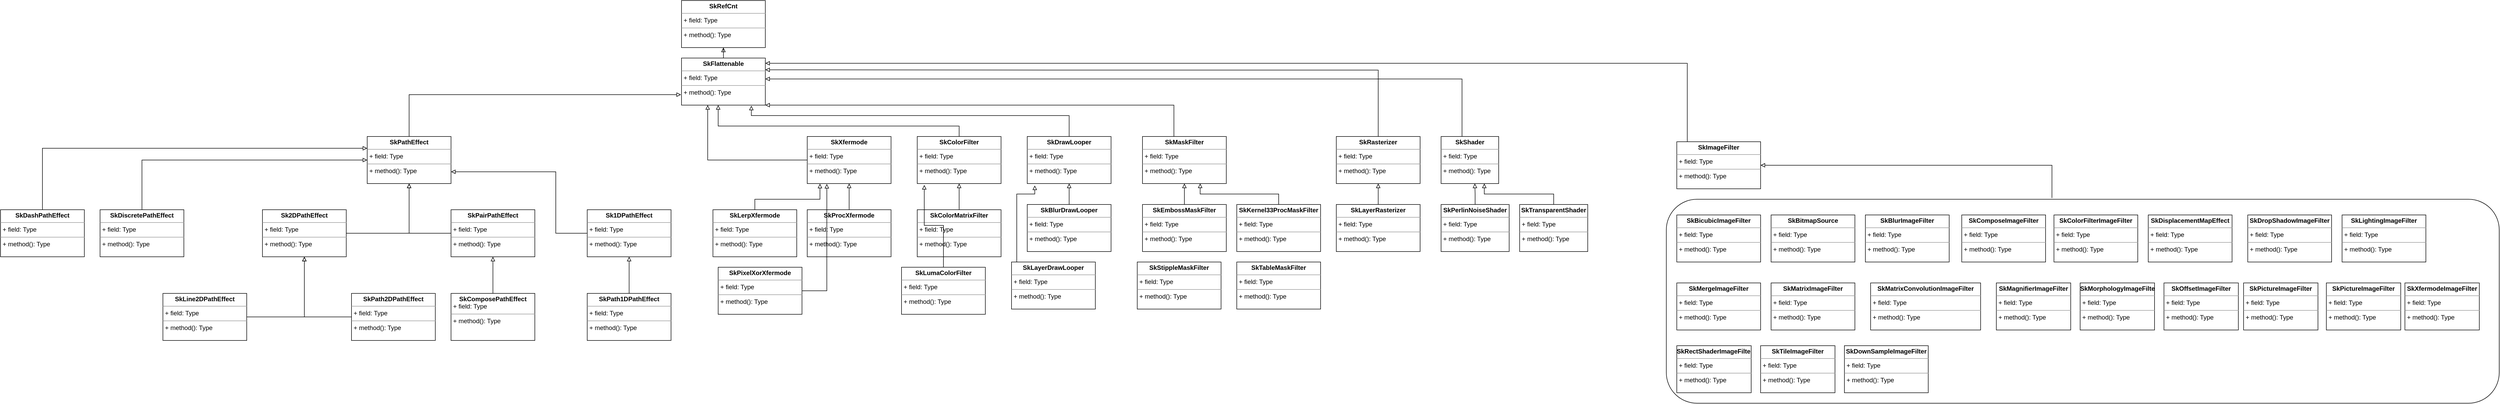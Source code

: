 <mxfile version="14.6.5" type="github"><diagram id="C5RBs43oDa-KdzZeNtuy" name="Page-1"><mxGraphModel dx="5567" dy="2353" grid="1" gridSize="10" guides="1" tooltips="1" connect="1" arrows="1" fold="1" page="1" pageScale="1" pageWidth="827" pageHeight="1169" math="0" shadow="0"><root><mxCell id="WIyWlLk6GJQsqaUBKTNV-0"/><mxCell id="WIyWlLk6GJQsqaUBKTNV-1" parent="WIyWlLk6GJQsqaUBKTNV-0"/><mxCell id="UFJPI3JjMj3jdo9XAu1r-103" value="" style="rounded=1;whiteSpace=wrap;html=1;" vertex="1" parent="WIyWlLk6GJQsqaUBKTNV-1"><mxGeometry x="2400" y="510" width="1590" height="390" as="geometry"/></mxCell><mxCell id="UFJPI3JjMj3jdo9XAu1r-17" style="edgeStyle=orthogonalEdgeStyle;rounded=0;orthogonalLoop=1;jettySize=auto;html=1;entryX=0.5;entryY=1;entryDx=0;entryDy=0;endArrow=block;endFill=0;" edge="1" parent="WIyWlLk6GJQsqaUBKTNV-1" source="UFJPI3JjMj3jdo9XAu1r-3" target="UFJPI3JjMj3jdo9XAu1r-6"><mxGeometry relative="1" as="geometry"/></mxCell><mxCell id="UFJPI3JjMj3jdo9XAu1r-3" value="&lt;p style=&quot;margin: 0px ; margin-top: 4px ; text-align: center&quot;&gt;&lt;b&gt;Sk2DPathEffect&lt;/b&gt;&lt;br&gt;&lt;/p&gt;&lt;hr size=&quot;1&quot;&gt;&lt;p style=&quot;margin: 0px ; margin-left: 4px&quot;&gt;+ field: Type&lt;/p&gt;&lt;hr size=&quot;1&quot;&gt;&lt;p style=&quot;margin: 0px ; margin-left: 4px&quot;&gt;+ method(): Type&lt;/p&gt;" style="verticalAlign=top;align=left;overflow=fill;fontSize=12;fontFamily=Helvetica;html=1;" vertex="1" parent="WIyWlLk6GJQsqaUBKTNV-1"><mxGeometry x="-280" y="530" width="160" height="90" as="geometry"/></mxCell><mxCell id="UFJPI3JjMj3jdo9XAu1r-21" style="edgeStyle=orthogonalEdgeStyle;rounded=0;orthogonalLoop=1;jettySize=auto;html=1;endArrow=block;endFill=0;" edge="1" parent="WIyWlLk6GJQsqaUBKTNV-1" source="UFJPI3JjMj3jdo9XAu1r-6"><mxGeometry relative="1" as="geometry"><mxPoint x="519" y="310" as="targetPoint"/><Array as="points"><mxPoint y="310"/><mxPoint x="519" y="310"/></Array></mxGeometry></mxCell><mxCell id="UFJPI3JjMj3jdo9XAu1r-6" value="&lt;p style=&quot;margin: 0px ; margin-top: 4px ; text-align: center&quot;&gt;&lt;b&gt;SkPathEffect&lt;/b&gt;&lt;br&gt;&lt;/p&gt;&lt;hr size=&quot;1&quot;&gt;&lt;p style=&quot;margin: 0px ; margin-left: 4px&quot;&gt;+ field: Type&lt;/p&gt;&lt;hr size=&quot;1&quot;&gt;&lt;p style=&quot;margin: 0px ; margin-left: 4px&quot;&gt;+ method(): Type&lt;/p&gt;" style="verticalAlign=top;align=left;overflow=fill;fontSize=12;fontFamily=Helvetica;html=1;" vertex="1" parent="WIyWlLk6GJQsqaUBKTNV-1"><mxGeometry x="-80" y="390" width="160" height="90" as="geometry"/></mxCell><mxCell id="UFJPI3JjMj3jdo9XAu1r-9" style="edgeStyle=orthogonalEdgeStyle;rounded=0;orthogonalLoop=1;jettySize=auto;html=1;entryX=0.5;entryY=1;entryDx=0;entryDy=0;endArrow=block;endFill=0;" edge="1" parent="WIyWlLk6GJQsqaUBKTNV-1" source="UFJPI3JjMj3jdo9XAu1r-7" target="UFJPI3JjMj3jdo9XAu1r-3"><mxGeometry relative="1" as="geometry"/></mxCell><mxCell id="UFJPI3JjMj3jdo9XAu1r-7" value="&lt;p style=&quot;margin: 0px ; margin-top: 4px ; text-align: center&quot;&gt;&lt;b&gt;SkLine2DPathEffect&lt;/b&gt;&lt;br&gt;&lt;/p&gt;&lt;hr size=&quot;1&quot;&gt;&lt;p style=&quot;margin: 0px ; margin-left: 4px&quot;&gt;+ field: Type&lt;/p&gt;&lt;hr size=&quot;1&quot;&gt;&lt;p style=&quot;margin: 0px ; margin-left: 4px&quot;&gt;+ method(): Type&lt;/p&gt;" style="verticalAlign=top;align=left;overflow=fill;fontSize=12;fontFamily=Helvetica;html=1;" vertex="1" parent="WIyWlLk6GJQsqaUBKTNV-1"><mxGeometry x="-470" y="690" width="160" height="90" as="geometry"/></mxCell><mxCell id="UFJPI3JjMj3jdo9XAu1r-11" style="edgeStyle=orthogonalEdgeStyle;rounded=0;orthogonalLoop=1;jettySize=auto;html=1;entryX=0.5;entryY=1;entryDx=0;entryDy=0;endArrow=block;endFill=0;" edge="1" parent="WIyWlLk6GJQsqaUBKTNV-1" source="UFJPI3JjMj3jdo9XAu1r-10" target="UFJPI3JjMj3jdo9XAu1r-3"><mxGeometry relative="1" as="geometry"><Array as="points"><mxPoint x="-200" y="735"/></Array></mxGeometry></mxCell><mxCell id="UFJPI3JjMj3jdo9XAu1r-10" value="&lt;p style=&quot;margin: 0px ; margin-top: 4px ; text-align: center&quot;&gt;&lt;b&gt;SkPath2DPathEffect&lt;/b&gt;&lt;br&gt;&lt;/p&gt;&lt;hr size=&quot;1&quot;&gt;&lt;p style=&quot;margin: 0px ; margin-left: 4px&quot;&gt;+ field: Type&lt;/p&gt;&lt;hr size=&quot;1&quot;&gt;&lt;p style=&quot;margin: 0px ; margin-left: 4px&quot;&gt;+ method(): Type&lt;/p&gt;" style="verticalAlign=top;align=left;overflow=fill;fontSize=12;fontFamily=Helvetica;html=1;" vertex="1" parent="WIyWlLk6GJQsqaUBKTNV-1"><mxGeometry x="-110" y="690" width="160" height="90" as="geometry"/></mxCell><mxCell id="UFJPI3JjMj3jdo9XAu1r-18" style="edgeStyle=orthogonalEdgeStyle;rounded=0;orthogonalLoop=1;jettySize=auto;html=1;entryX=0.5;entryY=1;entryDx=0;entryDy=0;endArrow=block;endFill=0;" edge="1" parent="WIyWlLk6GJQsqaUBKTNV-1" source="UFJPI3JjMj3jdo9XAu1r-12" target="UFJPI3JjMj3jdo9XAu1r-6"><mxGeometry relative="1" as="geometry"><Array as="points"><mxPoint y="575"/></Array></mxGeometry></mxCell><mxCell id="UFJPI3JjMj3jdo9XAu1r-12" value="&lt;p style=&quot;margin: 0px ; margin-top: 4px ; text-align: center&quot;&gt;&lt;b&gt;SkPairPathEffect&lt;/b&gt;&lt;br&gt;&lt;/p&gt;&lt;hr size=&quot;1&quot;&gt;&lt;p style=&quot;margin: 0px ; margin-left: 4px&quot;&gt;+ field: Type&lt;/p&gt;&lt;hr size=&quot;1&quot;&gt;&lt;p style=&quot;margin: 0px ; margin-left: 4px&quot;&gt;+ method(): Type&lt;/p&gt;" style="verticalAlign=top;align=left;overflow=fill;fontSize=12;fontFamily=Helvetica;html=1;" vertex="1" parent="WIyWlLk6GJQsqaUBKTNV-1"><mxGeometry x="80" y="530" width="160" height="90" as="geometry"/></mxCell><mxCell id="UFJPI3JjMj3jdo9XAu1r-15" style="edgeStyle=orthogonalEdgeStyle;rounded=0;orthogonalLoop=1;jettySize=auto;html=1;entryX=0.5;entryY=1;entryDx=0;entryDy=0;endArrow=block;endFill=0;" edge="1" parent="WIyWlLk6GJQsqaUBKTNV-1" source="UFJPI3JjMj3jdo9XAu1r-14" target="UFJPI3JjMj3jdo9XAu1r-12"><mxGeometry relative="1" as="geometry"><Array as="points"><mxPoint x="160" y="650"/><mxPoint x="160" y="650"/></Array></mxGeometry></mxCell><mxCell id="UFJPI3JjMj3jdo9XAu1r-14" value="&lt;p style=&quot;margin: 0px ; margin-top: 4px ; text-align: center&quot;&gt;&lt;/p&gt;&lt;div style=&quot;text-align: center&quot;&gt;&lt;span&gt;&lt;b&gt;SkComposePathEffect&lt;/b&gt;&lt;/span&gt;&lt;/div&gt;&lt;p style=&quot;margin: 0px ; margin-left: 4px&quot;&gt;+ field: Type&lt;/p&gt;&lt;hr size=&quot;1&quot;&gt;&lt;p style=&quot;margin: 0px ; margin-left: 4px&quot;&gt;+ method(): Type&lt;/p&gt;" style="verticalAlign=top;align=left;overflow=fill;fontSize=12;fontFamily=Helvetica;html=1;" vertex="1" parent="WIyWlLk6GJQsqaUBKTNV-1"><mxGeometry x="80" y="690" width="160" height="90" as="geometry"/></mxCell><mxCell id="UFJPI3JjMj3jdo9XAu1r-22" style="edgeStyle=orthogonalEdgeStyle;rounded=0;orthogonalLoop=1;jettySize=auto;html=1;entryX=0.5;entryY=1;entryDx=0;entryDy=0;endArrow=block;endFill=0;" edge="1" parent="WIyWlLk6GJQsqaUBKTNV-1" source="UFJPI3JjMj3jdo9XAu1r-19" target="UFJPI3JjMj3jdo9XAu1r-20"><mxGeometry relative="1" as="geometry"/></mxCell><mxCell id="UFJPI3JjMj3jdo9XAu1r-19" value="&lt;p style=&quot;margin: 0px ; margin-top: 4px ; text-align: center&quot;&gt;&lt;b&gt;SkFlattenable&lt;/b&gt;&lt;br&gt;&lt;/p&gt;&lt;hr size=&quot;1&quot;&gt;&lt;p style=&quot;margin: 0px ; margin-left: 4px&quot;&gt;+ field: Type&lt;/p&gt;&lt;hr size=&quot;1&quot;&gt;&lt;p style=&quot;margin: 0px ; margin-left: 4px&quot;&gt;+ method(): Type&lt;/p&gt;" style="verticalAlign=top;align=left;overflow=fill;fontSize=12;fontFamily=Helvetica;html=1;" vertex="1" parent="WIyWlLk6GJQsqaUBKTNV-1"><mxGeometry x="520" y="240" width="160" height="90" as="geometry"/></mxCell><mxCell id="UFJPI3JjMj3jdo9XAu1r-20" value="&lt;p style=&quot;margin: 0px ; margin-top: 4px ; text-align: center&quot;&gt;&lt;b&gt;SkRefCnt&lt;/b&gt;&lt;br&gt;&lt;/p&gt;&lt;hr size=&quot;1&quot;&gt;&lt;p style=&quot;margin: 0px ; margin-left: 4px&quot;&gt;+ field: Type&lt;/p&gt;&lt;hr size=&quot;1&quot;&gt;&lt;p style=&quot;margin: 0px ; margin-left: 4px&quot;&gt;+ method(): Type&lt;/p&gt;" style="verticalAlign=top;align=left;overflow=fill;fontSize=12;fontFamily=Helvetica;html=1;" vertex="1" parent="WIyWlLk6GJQsqaUBKTNV-1"><mxGeometry x="520" y="130" width="160" height="90" as="geometry"/></mxCell><mxCell id="UFJPI3JjMj3jdo9XAu1r-26" style="edgeStyle=orthogonalEdgeStyle;rounded=0;orthogonalLoop=1;jettySize=auto;html=1;entryX=1;entryY=0.75;entryDx=0;entryDy=0;endArrow=block;endFill=0;" edge="1" parent="WIyWlLk6GJQsqaUBKTNV-1" source="UFJPI3JjMj3jdo9XAu1r-23" target="UFJPI3JjMj3jdo9XAu1r-6"><mxGeometry relative="1" as="geometry"><Array as="points"><mxPoint x="280" y="575"/><mxPoint x="280" y="458"/></Array></mxGeometry></mxCell><mxCell id="UFJPI3JjMj3jdo9XAu1r-23" value="&lt;p style=&quot;margin: 0px ; margin-top: 4px ; text-align: center&quot;&gt;&lt;b&gt;Sk1DPathEffect&lt;/b&gt;&lt;br&gt;&lt;/p&gt;&lt;hr size=&quot;1&quot;&gt;&lt;p style=&quot;margin: 0px ; margin-left: 4px&quot;&gt;+ field: Type&lt;/p&gt;&lt;hr size=&quot;1&quot;&gt;&lt;p style=&quot;margin: 0px ; margin-left: 4px&quot;&gt;+ method(): Type&lt;/p&gt;" style="verticalAlign=top;align=left;overflow=fill;fontSize=12;fontFamily=Helvetica;html=1;" vertex="1" parent="WIyWlLk6GJQsqaUBKTNV-1"><mxGeometry x="340" y="530" width="160" height="90" as="geometry"/></mxCell><mxCell id="UFJPI3JjMj3jdo9XAu1r-25" style="edgeStyle=orthogonalEdgeStyle;rounded=0;orthogonalLoop=1;jettySize=auto;html=1;entryX=0.5;entryY=1;entryDx=0;entryDy=0;endArrow=block;endFill=0;" edge="1" parent="WIyWlLk6GJQsqaUBKTNV-1" source="UFJPI3JjMj3jdo9XAu1r-24" target="UFJPI3JjMj3jdo9XAu1r-23"><mxGeometry relative="1" as="geometry"/></mxCell><mxCell id="UFJPI3JjMj3jdo9XAu1r-24" value="&lt;p style=&quot;margin: 0px ; margin-top: 4px ; text-align: center&quot;&gt;&lt;b&gt;SkPath1DPathEffect&lt;/b&gt;&lt;br&gt;&lt;/p&gt;&lt;hr size=&quot;1&quot;&gt;&lt;p style=&quot;margin: 0px ; margin-left: 4px&quot;&gt;+ field: Type&lt;/p&gt;&lt;hr size=&quot;1&quot;&gt;&lt;p style=&quot;margin: 0px ; margin-left: 4px&quot;&gt;+ method(): Type&lt;/p&gt;" style="verticalAlign=top;align=left;overflow=fill;fontSize=12;fontFamily=Helvetica;html=1;" vertex="1" parent="WIyWlLk6GJQsqaUBKTNV-1"><mxGeometry x="340" y="690" width="160" height="90" as="geometry"/></mxCell><mxCell id="UFJPI3JjMj3jdo9XAu1r-29" style="edgeStyle=orthogonalEdgeStyle;rounded=0;orthogonalLoop=1;jettySize=auto;html=1;endArrow=block;endFill=0;" edge="1" parent="WIyWlLk6GJQsqaUBKTNV-1" source="UFJPI3JjMj3jdo9XAu1r-27"><mxGeometry relative="1" as="geometry"><mxPoint x="570" y="330" as="targetPoint"/><Array as="points"><mxPoint x="570" y="435"/><mxPoint x="570" y="330"/></Array></mxGeometry></mxCell><mxCell id="UFJPI3JjMj3jdo9XAu1r-27" value="&lt;p style=&quot;margin: 0px ; margin-top: 4px ; text-align: center&quot;&gt;&lt;b&gt;SkXfermode&lt;/b&gt;&lt;br&gt;&lt;/p&gt;&lt;hr size=&quot;1&quot;&gt;&lt;p style=&quot;margin: 0px ; margin-left: 4px&quot;&gt;+ field: Type&lt;/p&gt;&lt;hr size=&quot;1&quot;&gt;&lt;p style=&quot;margin: 0px ; margin-left: 4px&quot;&gt;+ method(): Type&lt;/p&gt;" style="verticalAlign=top;align=left;overflow=fill;fontSize=12;fontFamily=Helvetica;html=1;" vertex="1" parent="WIyWlLk6GJQsqaUBKTNV-1"><mxGeometry x="760" y="390" width="160" height="90" as="geometry"/></mxCell><mxCell id="UFJPI3JjMj3jdo9XAu1r-31" style="edgeStyle=orthogonalEdgeStyle;rounded=0;orthogonalLoop=1;jettySize=auto;html=1;entryX=0.5;entryY=1;entryDx=0;entryDy=0;endArrow=block;endFill=0;" edge="1" parent="WIyWlLk6GJQsqaUBKTNV-1" source="UFJPI3JjMj3jdo9XAu1r-30" target="UFJPI3JjMj3jdo9XAu1r-27"><mxGeometry relative="1" as="geometry"/></mxCell><mxCell id="UFJPI3JjMj3jdo9XAu1r-30" value="&lt;p style=&quot;margin: 0px ; margin-top: 4px ; text-align: center&quot;&gt;&lt;b&gt;SkProcXfermode&lt;/b&gt;&lt;br&gt;&lt;/p&gt;&lt;hr size=&quot;1&quot;&gt;&lt;p style=&quot;margin: 0px ; margin-left: 4px&quot;&gt;+ field: Type&lt;/p&gt;&lt;hr size=&quot;1&quot;&gt;&lt;p style=&quot;margin: 0px ; margin-left: 4px&quot;&gt;+ method(): Type&lt;/p&gt;" style="verticalAlign=top;align=left;overflow=fill;fontSize=12;fontFamily=Helvetica;html=1;" vertex="1" parent="WIyWlLk6GJQsqaUBKTNV-1"><mxGeometry x="760" y="530" width="160" height="90" as="geometry"/></mxCell><mxCell id="UFJPI3JjMj3jdo9XAu1r-33" style="edgeStyle=orthogonalEdgeStyle;rounded=0;orthogonalLoop=1;jettySize=auto;html=1;endArrow=block;endFill=0;" edge="1" parent="WIyWlLk6GJQsqaUBKTNV-1" source="UFJPI3JjMj3jdo9XAu1r-32" target="UFJPI3JjMj3jdo9XAu1r-19"><mxGeometry relative="1" as="geometry"><mxPoint x="680" y="280.0" as="targetPoint"/><Array as="points"><mxPoint x="2440" y="250"/></Array></mxGeometry></mxCell><mxCell id="UFJPI3JjMj3jdo9XAu1r-32" value="&lt;p style=&quot;margin: 0px ; margin-top: 4px ; text-align: center&quot;&gt;&lt;b&gt;SkImageFilter&lt;/b&gt;&lt;br&gt;&lt;/p&gt;&lt;hr size=&quot;1&quot;&gt;&lt;p style=&quot;margin: 0px ; margin-left: 4px&quot;&gt;+ field: Type&lt;/p&gt;&lt;hr size=&quot;1&quot;&gt;&lt;p style=&quot;margin: 0px ; margin-left: 4px&quot;&gt;+ method(): Type&lt;/p&gt;" style="verticalAlign=top;align=left;overflow=fill;fontSize=12;fontFamily=Helvetica;html=1;" vertex="1" parent="WIyWlLk6GJQsqaUBKTNV-1"><mxGeometry x="2420" y="400" width="160" height="90" as="geometry"/></mxCell><mxCell id="UFJPI3JjMj3jdo9XAu1r-34" value="&lt;p style=&quot;margin: 0px ; margin-top: 4px ; text-align: center&quot;&gt;&lt;b&gt;SkBicubicImageFilter&lt;/b&gt;&lt;br&gt;&lt;/p&gt;&lt;hr size=&quot;1&quot;&gt;&lt;p style=&quot;margin: 0px ; margin-left: 4px&quot;&gt;+ field: Type&lt;/p&gt;&lt;hr size=&quot;1&quot;&gt;&lt;p style=&quot;margin: 0px ; margin-left: 4px&quot;&gt;+ method(): Type&lt;/p&gt;" style="verticalAlign=top;align=left;overflow=fill;fontSize=12;fontFamily=Helvetica;html=1;" vertex="1" parent="WIyWlLk6GJQsqaUBKTNV-1"><mxGeometry x="2420" y="540" width="160" height="90" as="geometry"/></mxCell><mxCell id="UFJPI3JjMj3jdo9XAu1r-36" value="&lt;p style=&quot;margin: 0px ; margin-top: 4px ; text-align: center&quot;&gt;&lt;b&gt;SkBitmapSource&lt;/b&gt;&lt;br&gt;&lt;/p&gt;&lt;hr size=&quot;1&quot;&gt;&lt;p style=&quot;margin: 0px ; margin-left: 4px&quot;&gt;+ field: Type&lt;/p&gt;&lt;hr size=&quot;1&quot;&gt;&lt;p style=&quot;margin: 0px ; margin-left: 4px&quot;&gt;+ method(): Type&lt;/p&gt;" style="verticalAlign=top;align=left;overflow=fill;fontSize=12;fontFamily=Helvetica;html=1;" vertex="1" parent="WIyWlLk6GJQsqaUBKTNV-1"><mxGeometry x="2600" y="540" width="160" height="90" as="geometry"/></mxCell><mxCell id="UFJPI3JjMj3jdo9XAu1r-38" value="&lt;p style=&quot;margin: 0px ; margin-top: 4px ; text-align: center&quot;&gt;&lt;b&gt;SkBlurImageFilter&lt;/b&gt;&lt;br&gt;&lt;/p&gt;&lt;hr size=&quot;1&quot;&gt;&lt;p style=&quot;margin: 0px ; margin-left: 4px&quot;&gt;+ field: Type&lt;/p&gt;&lt;hr size=&quot;1&quot;&gt;&lt;p style=&quot;margin: 0px ; margin-left: 4px&quot;&gt;+ method(): Type&lt;/p&gt;" style="verticalAlign=top;align=left;overflow=fill;fontSize=12;fontFamily=Helvetica;html=1;" vertex="1" parent="WIyWlLk6GJQsqaUBKTNV-1"><mxGeometry x="2780" y="540" width="160" height="90" as="geometry"/></mxCell><mxCell id="UFJPI3JjMj3jdo9XAu1r-54" style="edgeStyle=orthogonalEdgeStyle;rounded=0;orthogonalLoop=1;jettySize=auto;html=1;entryX=0.833;entryY=1.013;entryDx=0;entryDy=0;endArrow=block;endFill=0;entryPerimeter=0;" edge="1" parent="WIyWlLk6GJQsqaUBKTNV-1" source="UFJPI3JjMj3jdo9XAu1r-40" target="UFJPI3JjMj3jdo9XAu1r-19"><mxGeometry relative="1" as="geometry"><Array as="points"><mxPoint x="1260" y="350"/><mxPoint x="653" y="350"/></Array></mxGeometry></mxCell><mxCell id="UFJPI3JjMj3jdo9XAu1r-40" value="&lt;p style=&quot;margin: 0px ; margin-top: 4px ; text-align: center&quot;&gt;&lt;b&gt;SkDrawLooper&lt;/b&gt;&lt;br&gt;&lt;/p&gt;&lt;hr size=&quot;1&quot;&gt;&lt;p style=&quot;margin: 0px ; margin-left: 4px&quot;&gt;+ field: Type&lt;/p&gt;&lt;hr size=&quot;1&quot;&gt;&lt;p style=&quot;margin: 0px ; margin-left: 4px&quot;&gt;+ method(): Type&lt;/p&gt;" style="verticalAlign=top;align=left;overflow=fill;fontSize=12;fontFamily=Helvetica;html=1;" vertex="1" parent="WIyWlLk6GJQsqaUBKTNV-1"><mxGeometry x="1180" y="390" width="160" height="90" as="geometry"/></mxCell><mxCell id="UFJPI3JjMj3jdo9XAu1r-43" style="edgeStyle=orthogonalEdgeStyle;rounded=0;orthogonalLoop=1;jettySize=auto;html=1;entryX=0.5;entryY=1;entryDx=0;entryDy=0;endArrow=block;endFill=0;" edge="1" parent="WIyWlLk6GJQsqaUBKTNV-1" source="UFJPI3JjMj3jdo9XAu1r-42" target="UFJPI3JjMj3jdo9XAu1r-40"><mxGeometry relative="1" as="geometry"/></mxCell><mxCell id="UFJPI3JjMj3jdo9XAu1r-42" value="&lt;p style=&quot;margin: 0px ; margin-top: 4px ; text-align: center&quot;&gt;&lt;b&gt;SkBlurDrawLooper&lt;/b&gt;&lt;br&gt;&lt;/p&gt;&lt;hr size=&quot;1&quot;&gt;&lt;p style=&quot;margin: 0px ; margin-left: 4px&quot;&gt;+ field: Type&lt;/p&gt;&lt;hr size=&quot;1&quot;&gt;&lt;p style=&quot;margin: 0px ; margin-left: 4px&quot;&gt;+ method(): Type&lt;/p&gt;" style="verticalAlign=top;align=left;overflow=fill;fontSize=12;fontFamily=Helvetica;html=1;" vertex="1" parent="WIyWlLk6GJQsqaUBKTNV-1"><mxGeometry x="1180" y="520" width="160" height="90" as="geometry"/></mxCell><mxCell id="UFJPI3JjMj3jdo9XAu1r-104" style="edgeStyle=orthogonalEdgeStyle;rounded=0;orthogonalLoop=1;jettySize=auto;html=1;entryX=1;entryY=0.5;entryDx=0;entryDy=0;endArrow=block;endFill=0;exitX=0.463;exitY=-0.006;exitDx=0;exitDy=0;exitPerimeter=0;" edge="1" parent="WIyWlLk6GJQsqaUBKTNV-1" source="UFJPI3JjMj3jdo9XAu1r-103" target="UFJPI3JjMj3jdo9XAu1r-32"><mxGeometry relative="1" as="geometry"><Array as="points"><mxPoint x="3136" y="445"/></Array></mxGeometry></mxCell><mxCell id="UFJPI3JjMj3jdo9XAu1r-44" value="&lt;p style=&quot;margin: 0px ; margin-top: 4px ; text-align: center&quot;&gt;&lt;b&gt;SkComposeImageFilter&lt;/b&gt;&lt;br&gt;&lt;/p&gt;&lt;hr size=&quot;1&quot;&gt;&lt;p style=&quot;margin: 0px ; margin-left: 4px&quot;&gt;+ field: Type&lt;/p&gt;&lt;hr size=&quot;1&quot;&gt;&lt;p style=&quot;margin: 0px ; margin-left: 4px&quot;&gt;+ method(): Type&lt;/p&gt;" style="verticalAlign=top;align=left;overflow=fill;fontSize=12;fontFamily=Helvetica;html=1;" vertex="1" parent="WIyWlLk6GJQsqaUBKTNV-1"><mxGeometry x="2964" y="540" width="160" height="90" as="geometry"/></mxCell><mxCell id="UFJPI3JjMj3jdo9XAu1r-47" style="edgeStyle=orthogonalEdgeStyle;rounded=0;orthogonalLoop=1;jettySize=auto;html=1;entryX=0;entryY=0.5;entryDx=0;entryDy=0;endArrow=block;endFill=0;exitX=0.5;exitY=0;exitDx=0;exitDy=0;" edge="1" parent="WIyWlLk6GJQsqaUBKTNV-1" source="UFJPI3JjMj3jdo9XAu1r-46" target="UFJPI3JjMj3jdo9XAu1r-6"><mxGeometry relative="1" as="geometry"><Array as="points"><mxPoint x="-510" y="435"/></Array></mxGeometry></mxCell><mxCell id="UFJPI3JjMj3jdo9XAu1r-46" value="&lt;p style=&quot;margin: 0px ; margin-top: 4px ; text-align: center&quot;&gt;&lt;b&gt;SkDiscretePathEffect&lt;/b&gt;&lt;br&gt;&lt;/p&gt;&lt;hr size=&quot;1&quot;&gt;&lt;p style=&quot;margin: 0px ; margin-left: 4px&quot;&gt;+ field: Type&lt;/p&gt;&lt;hr size=&quot;1&quot;&gt;&lt;p style=&quot;margin: 0px ; margin-left: 4px&quot;&gt;+ method(): Type&lt;/p&gt;" style="verticalAlign=top;align=left;overflow=fill;fontSize=12;fontFamily=Helvetica;html=1;" vertex="1" parent="WIyWlLk6GJQsqaUBKTNV-1"><mxGeometry x="-590" y="530" width="160" height="90" as="geometry"/></mxCell><mxCell id="UFJPI3JjMj3jdo9XAu1r-48" value="&lt;p style=&quot;margin: 0px ; margin-top: 4px ; text-align: center&quot;&gt;&lt;b&gt;SkColorFilterImageFilter&lt;/b&gt;&lt;br&gt;&lt;/p&gt;&lt;hr size=&quot;1&quot;&gt;&lt;p style=&quot;margin: 0px ; margin-left: 4px&quot;&gt;+ field: Type&lt;/p&gt;&lt;hr size=&quot;1&quot;&gt;&lt;p style=&quot;margin: 0px ; margin-left: 4px&quot;&gt;+ method(): Type&lt;/p&gt;" style="verticalAlign=top;align=left;overflow=fill;fontSize=12;fontFamily=Helvetica;html=1;" vertex="1" parent="WIyWlLk6GJQsqaUBKTNV-1"><mxGeometry x="3140" y="540" width="160" height="90" as="geometry"/></mxCell><mxCell id="UFJPI3JjMj3jdo9XAu1r-53" style="edgeStyle=orthogonalEdgeStyle;rounded=0;orthogonalLoop=1;jettySize=auto;html=1;endArrow=block;endFill=0;" edge="1" parent="WIyWlLk6GJQsqaUBKTNV-1" source="UFJPI3JjMj3jdo9XAu1r-50"><mxGeometry relative="1" as="geometry"><mxPoint x="590" y="330" as="targetPoint"/><Array as="points"><mxPoint x="1050" y="370"/><mxPoint x="590" y="370"/></Array></mxGeometry></mxCell><mxCell id="UFJPI3JjMj3jdo9XAu1r-50" value="&lt;p style=&quot;margin: 0px ; margin-top: 4px ; text-align: center&quot;&gt;&lt;b&gt;SkColorFilter&lt;/b&gt;&lt;br&gt;&lt;/p&gt;&lt;hr size=&quot;1&quot;&gt;&lt;p style=&quot;margin: 0px ; margin-left: 4px&quot;&gt;+ field: Type&lt;/p&gt;&lt;hr size=&quot;1&quot;&gt;&lt;p style=&quot;margin: 0px ; margin-left: 4px&quot;&gt;+ method(): Type&lt;/p&gt;" style="verticalAlign=top;align=left;overflow=fill;fontSize=12;fontFamily=Helvetica;html=1;" vertex="1" parent="WIyWlLk6GJQsqaUBKTNV-1"><mxGeometry x="970" y="390" width="160" height="90" as="geometry"/></mxCell><mxCell id="UFJPI3JjMj3jdo9XAu1r-52" style="edgeStyle=orthogonalEdgeStyle;rounded=0;orthogonalLoop=1;jettySize=auto;html=1;entryX=0.5;entryY=1;entryDx=0;entryDy=0;endArrow=block;endFill=0;" edge="1" parent="WIyWlLk6GJQsqaUBKTNV-1" source="UFJPI3JjMj3jdo9XAu1r-51" target="UFJPI3JjMj3jdo9XAu1r-50"><mxGeometry relative="1" as="geometry"/></mxCell><mxCell id="UFJPI3JjMj3jdo9XAu1r-51" value="&lt;p style=&quot;margin: 0px ; margin-top: 4px ; text-align: center&quot;&gt;&lt;b&gt;SkColorMatrixFilter&lt;/b&gt;&lt;br&gt;&lt;/p&gt;&lt;hr size=&quot;1&quot;&gt;&lt;p style=&quot;margin: 0px ; margin-left: 4px&quot;&gt;+ field: Type&lt;/p&gt;&lt;hr size=&quot;1&quot;&gt;&lt;p style=&quot;margin: 0px ; margin-left: 4px&quot;&gt;+ method(): Type&lt;/p&gt;" style="verticalAlign=top;align=left;overflow=fill;fontSize=12;fontFamily=Helvetica;html=1;" vertex="1" parent="WIyWlLk6GJQsqaUBKTNV-1"><mxGeometry x="970" y="530" width="160" height="90" as="geometry"/></mxCell><mxCell id="UFJPI3JjMj3jdo9XAu1r-55" value="&lt;p style=&quot;margin: 0px ; margin-top: 4px ; text-align: center&quot;&gt;&lt;b&gt;SkDisplacementMapEffect&lt;/b&gt;&lt;br&gt;&lt;/p&gt;&lt;hr size=&quot;1&quot;&gt;&lt;p style=&quot;margin: 0px ; margin-left: 4px&quot;&gt;+ field: Type&lt;/p&gt;&lt;hr size=&quot;1&quot;&gt;&lt;p style=&quot;margin: 0px ; margin-left: 4px&quot;&gt;+ method(): Type&lt;/p&gt;" style="verticalAlign=top;align=left;overflow=fill;fontSize=12;fontFamily=Helvetica;html=1;" vertex="1" parent="WIyWlLk6GJQsqaUBKTNV-1"><mxGeometry x="3320" y="540" width="160" height="90" as="geometry"/></mxCell><mxCell id="UFJPI3JjMj3jdo9XAu1r-58" style="edgeStyle=orthogonalEdgeStyle;rounded=0;orthogonalLoop=1;jettySize=auto;html=1;entryX=0;entryY=0.25;entryDx=0;entryDy=0;endArrow=block;endFill=0;" edge="1" parent="WIyWlLk6GJQsqaUBKTNV-1" source="UFJPI3JjMj3jdo9XAu1r-57" target="UFJPI3JjMj3jdo9XAu1r-6"><mxGeometry relative="1" as="geometry"><Array as="points"><mxPoint x="-700" y="413"/></Array></mxGeometry></mxCell><mxCell id="UFJPI3JjMj3jdo9XAu1r-57" value="&lt;p style=&quot;margin: 0px ; margin-top: 4px ; text-align: center&quot;&gt;&lt;b&gt;SkDashPathEffect&lt;/b&gt;&lt;br&gt;&lt;/p&gt;&lt;hr size=&quot;1&quot;&gt;&lt;p style=&quot;margin: 0px ; margin-left: 4px&quot;&gt;+ field: Type&lt;/p&gt;&lt;hr size=&quot;1&quot;&gt;&lt;p style=&quot;margin: 0px ; margin-left: 4px&quot;&gt;+ method(): Type&lt;/p&gt;" style="verticalAlign=top;align=left;overflow=fill;fontSize=12;fontFamily=Helvetica;html=1;" vertex="1" parent="WIyWlLk6GJQsqaUBKTNV-1"><mxGeometry x="-780" y="530" width="160" height="90" as="geometry"/></mxCell><mxCell id="UFJPI3JjMj3jdo9XAu1r-59" value="&lt;p style=&quot;margin: 0px ; margin-top: 4px ; text-align: center&quot;&gt;&lt;b&gt;SkDropShadowImageFilter&lt;/b&gt;&lt;br&gt;&lt;/p&gt;&lt;hr size=&quot;1&quot;&gt;&lt;p style=&quot;margin: 0px ; margin-left: 4px&quot;&gt;+ field: Type&lt;/p&gt;&lt;hr size=&quot;1&quot;&gt;&lt;p style=&quot;margin: 0px ; margin-left: 4px&quot;&gt;+ method(): Type&lt;/p&gt;" style="verticalAlign=top;align=left;overflow=fill;fontSize=12;fontFamily=Helvetica;html=1;" vertex="1" parent="WIyWlLk6GJQsqaUBKTNV-1"><mxGeometry x="3510" y="540" width="160" height="90" as="geometry"/></mxCell><mxCell id="UFJPI3JjMj3jdo9XAu1r-62" style="edgeStyle=orthogonalEdgeStyle;rounded=0;orthogonalLoop=1;jettySize=auto;html=1;entryX=1;entryY=1;entryDx=0;entryDy=0;endArrow=block;endFill=0;" edge="1" parent="WIyWlLk6GJQsqaUBKTNV-1" source="UFJPI3JjMj3jdo9XAu1r-61" target="UFJPI3JjMj3jdo9XAu1r-19"><mxGeometry relative="1" as="geometry"><Array as="points"><mxPoint x="1460" y="330"/></Array></mxGeometry></mxCell><mxCell id="UFJPI3JjMj3jdo9XAu1r-61" value="&lt;p style=&quot;margin: 0px ; margin-top: 4px ; text-align: center&quot;&gt;&lt;b&gt;SkMaskFilter&lt;/b&gt;&lt;br&gt;&lt;/p&gt;&lt;hr size=&quot;1&quot;&gt;&lt;p style=&quot;margin: 0px ; margin-left: 4px&quot;&gt;+ field: Type&lt;/p&gt;&lt;hr size=&quot;1&quot;&gt;&lt;p style=&quot;margin: 0px ; margin-left: 4px&quot;&gt;+ method(): Type&lt;/p&gt;" style="verticalAlign=top;align=left;overflow=fill;fontSize=12;fontFamily=Helvetica;html=1;" vertex="1" parent="WIyWlLk6GJQsqaUBKTNV-1"><mxGeometry x="1400" y="390" width="160" height="90" as="geometry"/></mxCell><mxCell id="UFJPI3JjMj3jdo9XAu1r-64" style="edgeStyle=orthogonalEdgeStyle;rounded=0;orthogonalLoop=1;jettySize=auto;html=1;entryX=0.5;entryY=1;entryDx=0;entryDy=0;endArrow=block;endFill=0;" edge="1" parent="WIyWlLk6GJQsqaUBKTNV-1" source="UFJPI3JjMj3jdo9XAu1r-63" target="UFJPI3JjMj3jdo9XAu1r-61"><mxGeometry relative="1" as="geometry"/></mxCell><mxCell id="UFJPI3JjMj3jdo9XAu1r-63" value="&lt;p style=&quot;margin: 0px ; margin-top: 4px ; text-align: center&quot;&gt;&lt;b&gt;SkEmbossMaskFilter&lt;/b&gt;&lt;br&gt;&lt;/p&gt;&lt;hr size=&quot;1&quot;&gt;&lt;p style=&quot;margin: 0px ; margin-left: 4px&quot;&gt;+ field: Type&lt;/p&gt;&lt;hr size=&quot;1&quot;&gt;&lt;p style=&quot;margin: 0px ; margin-left: 4px&quot;&gt;+ method(): Type&lt;/p&gt;" style="verticalAlign=top;align=left;overflow=fill;fontSize=12;fontFamily=Helvetica;html=1;" vertex="1" parent="WIyWlLk6GJQsqaUBKTNV-1"><mxGeometry x="1400" y="520" width="160" height="90" as="geometry"/></mxCell><mxCell id="UFJPI3JjMj3jdo9XAu1r-66" style="edgeStyle=orthogonalEdgeStyle;rounded=0;orthogonalLoop=1;jettySize=auto;html=1;endArrow=block;endFill=0;entryX=0.688;entryY=0.999;entryDx=0;entryDy=0;entryPerimeter=0;" edge="1" parent="WIyWlLk6GJQsqaUBKTNV-1" source="UFJPI3JjMj3jdo9XAu1r-65" target="UFJPI3JjMj3jdo9XAu1r-61"><mxGeometry relative="1" as="geometry"><mxPoint x="1510" y="482" as="targetPoint"/><Array as="points"><mxPoint x="1660" y="500"/><mxPoint x="1510" y="500"/></Array></mxGeometry></mxCell><mxCell id="UFJPI3JjMj3jdo9XAu1r-65" value="&lt;p style=&quot;margin: 0px ; margin-top: 4px ; text-align: center&quot;&gt;&lt;b&gt;SkKernel33ProcMaskFilter&lt;/b&gt;&lt;br&gt;&lt;/p&gt;&lt;hr size=&quot;1&quot;&gt;&lt;p style=&quot;margin: 0px ; margin-left: 4px&quot;&gt;+ field: Type&lt;/p&gt;&lt;hr size=&quot;1&quot;&gt;&lt;p style=&quot;margin: 0px ; margin-left: 4px&quot;&gt;+ method(): Type&lt;/p&gt;" style="verticalAlign=top;align=left;overflow=fill;fontSize=12;fontFamily=Helvetica;html=1;" vertex="1" parent="WIyWlLk6GJQsqaUBKTNV-1"><mxGeometry x="1580" y="520" width="160" height="90" as="geometry"/></mxCell><mxCell id="UFJPI3JjMj3jdo9XAu1r-67" value="&lt;p style=&quot;margin: 0px ; margin-top: 4px ; text-align: center&quot;&gt;&lt;b&gt;SkLightingImageFilter&lt;/b&gt;&lt;br&gt;&lt;/p&gt;&lt;hr size=&quot;1&quot;&gt;&lt;p style=&quot;margin: 0px ; margin-left: 4px&quot;&gt;+ field: Type&lt;/p&gt;&lt;hr size=&quot;1&quot;&gt;&lt;p style=&quot;margin: 0px ; margin-left: 4px&quot;&gt;+ method(): Type&lt;/p&gt;" style="verticalAlign=top;align=left;overflow=fill;fontSize=12;fontFamily=Helvetica;html=1;" vertex="1" parent="WIyWlLk6GJQsqaUBKTNV-1"><mxGeometry x="3690" y="540" width="160" height="90" as="geometry"/></mxCell><mxCell id="UFJPI3JjMj3jdo9XAu1r-70" style="edgeStyle=orthogonalEdgeStyle;rounded=0;orthogonalLoop=1;jettySize=auto;html=1;entryX=0.152;entryY=1.004;entryDx=0;entryDy=0;entryPerimeter=0;endArrow=block;endFill=0;" edge="1" parent="WIyWlLk6GJQsqaUBKTNV-1" source="UFJPI3JjMj3jdo9XAu1r-69" target="UFJPI3JjMj3jdo9XAu1r-27"><mxGeometry relative="1" as="geometry"><Array as="points"><mxPoint x="660" y="510"/><mxPoint x="784" y="510"/></Array></mxGeometry></mxCell><mxCell id="UFJPI3JjMj3jdo9XAu1r-69" value="&lt;p style=&quot;margin: 0px ; margin-top: 4px ; text-align: center&quot;&gt;&lt;b&gt;SkLerpXfermode&lt;/b&gt;&lt;br&gt;&lt;/p&gt;&lt;hr size=&quot;1&quot;&gt;&lt;p style=&quot;margin: 0px ; margin-left: 4px&quot;&gt;+ field: Type&lt;/p&gt;&lt;hr size=&quot;1&quot;&gt;&lt;p style=&quot;margin: 0px ; margin-left: 4px&quot;&gt;+ method(): Type&lt;/p&gt;" style="verticalAlign=top;align=left;overflow=fill;fontSize=12;fontFamily=Helvetica;html=1;" vertex="1" parent="WIyWlLk6GJQsqaUBKTNV-1"><mxGeometry x="580" y="530" width="160" height="90" as="geometry"/></mxCell><mxCell id="UFJPI3JjMj3jdo9XAu1r-76" style="edgeStyle=orthogonalEdgeStyle;rounded=0;orthogonalLoop=1;jettySize=auto;html=1;entryX=1;entryY=0.25;entryDx=0;entryDy=0;endArrow=block;endFill=0;" edge="1" parent="WIyWlLk6GJQsqaUBKTNV-1" source="UFJPI3JjMj3jdo9XAu1r-71" target="UFJPI3JjMj3jdo9XAu1r-19"><mxGeometry relative="1" as="geometry"><Array as="points"><mxPoint x="1850" y="263"/><mxPoint x="1225" y="263"/></Array></mxGeometry></mxCell><mxCell id="UFJPI3JjMj3jdo9XAu1r-71" value="&lt;p style=&quot;margin: 0px ; margin-top: 4px ; text-align: center&quot;&gt;&lt;b&gt;SkRasterizer&lt;/b&gt;&lt;br&gt;&lt;/p&gt;&lt;hr size=&quot;1&quot;&gt;&lt;p style=&quot;margin: 0px ; margin-left: 4px&quot;&gt;+ field: Type&lt;/p&gt;&lt;hr size=&quot;1&quot;&gt;&lt;p style=&quot;margin: 0px ; margin-left: 4px&quot;&gt;+ method(): Type&lt;/p&gt;" style="verticalAlign=top;align=left;overflow=fill;fontSize=12;fontFamily=Helvetica;html=1;" vertex="1" parent="WIyWlLk6GJQsqaUBKTNV-1"><mxGeometry x="1770" y="390" width="160" height="90" as="geometry"/></mxCell><mxCell id="UFJPI3JjMj3jdo9XAu1r-75" style="edgeStyle=orthogonalEdgeStyle;rounded=0;orthogonalLoop=1;jettySize=auto;html=1;entryX=0.5;entryY=1;entryDx=0;entryDy=0;endArrow=block;endFill=0;" edge="1" parent="WIyWlLk6GJQsqaUBKTNV-1" source="UFJPI3JjMj3jdo9XAu1r-72" target="UFJPI3JjMj3jdo9XAu1r-71"><mxGeometry relative="1" as="geometry"/></mxCell><mxCell id="UFJPI3JjMj3jdo9XAu1r-72" value="&lt;p style=&quot;margin: 0px ; margin-top: 4px ; text-align: center&quot;&gt;&lt;b&gt;SkLayerRasterizer&lt;/b&gt;&lt;br&gt;&lt;/p&gt;&lt;hr size=&quot;1&quot;&gt;&lt;p style=&quot;margin: 0px ; margin-left: 4px&quot;&gt;+ field: Type&lt;/p&gt;&lt;hr size=&quot;1&quot;&gt;&lt;p style=&quot;margin: 0px ; margin-left: 4px&quot;&gt;+ method(): Type&lt;/p&gt;" style="verticalAlign=top;align=left;overflow=fill;fontSize=12;fontFamily=Helvetica;html=1;" vertex="1" parent="WIyWlLk6GJQsqaUBKTNV-1"><mxGeometry x="1770" y="520" width="160" height="90" as="geometry"/></mxCell><mxCell id="UFJPI3JjMj3jdo9XAu1r-74" style="edgeStyle=orthogonalEdgeStyle;rounded=0;orthogonalLoop=1;jettySize=auto;html=1;entryX=0.09;entryY=1.041;entryDx=0;entryDy=0;entryPerimeter=0;endArrow=block;endFill=0;" edge="1" parent="WIyWlLk6GJQsqaUBKTNV-1" source="UFJPI3JjMj3jdo9XAu1r-73" target="UFJPI3JjMj3jdo9XAu1r-40"><mxGeometry relative="1" as="geometry"><Array as="points"><mxPoint x="1160" y="500"/><mxPoint x="1194" y="500"/></Array></mxGeometry></mxCell><mxCell id="UFJPI3JjMj3jdo9XAu1r-73" value="&lt;p style=&quot;margin: 0px ; margin-top: 4px ; text-align: center&quot;&gt;&lt;b&gt;SkLayerDrawLooper&lt;/b&gt;&lt;br&gt;&lt;/p&gt;&lt;hr size=&quot;1&quot;&gt;&lt;p style=&quot;margin: 0px ; margin-left: 4px&quot;&gt;+ field: Type&lt;/p&gt;&lt;hr size=&quot;1&quot;&gt;&lt;p style=&quot;margin: 0px ; margin-left: 4px&quot;&gt;+ method(): Type&lt;/p&gt;" style="verticalAlign=top;align=left;overflow=fill;fontSize=12;fontFamily=Helvetica;html=1;" vertex="1" parent="WIyWlLk6GJQsqaUBKTNV-1"><mxGeometry x="1150" y="630" width="160" height="90" as="geometry"/></mxCell><mxCell id="UFJPI3JjMj3jdo9XAu1r-78" style="edgeStyle=orthogonalEdgeStyle;rounded=0;orthogonalLoop=1;jettySize=auto;html=1;entryX=0.084;entryY=1.031;entryDx=0;entryDy=0;entryPerimeter=0;endArrow=block;endFill=0;" edge="1" parent="WIyWlLk6GJQsqaUBKTNV-1" source="UFJPI3JjMj3jdo9XAu1r-77" target="UFJPI3JjMj3jdo9XAu1r-50"><mxGeometry relative="1" as="geometry"/></mxCell><mxCell id="UFJPI3JjMj3jdo9XAu1r-77" value="&lt;p style=&quot;margin: 0px ; margin-top: 4px ; text-align: center&quot;&gt;&lt;b&gt;SkLumaColorFilter&lt;/b&gt;&lt;br&gt;&lt;/p&gt;&lt;hr size=&quot;1&quot;&gt;&lt;p style=&quot;margin: 0px ; margin-left: 4px&quot;&gt;+ field: Type&lt;/p&gt;&lt;hr size=&quot;1&quot;&gt;&lt;p style=&quot;margin: 0px ; margin-left: 4px&quot;&gt;+ method(): Type&lt;/p&gt;" style="verticalAlign=top;align=left;overflow=fill;fontSize=12;fontFamily=Helvetica;html=1;" vertex="1" parent="WIyWlLk6GJQsqaUBKTNV-1"><mxGeometry x="940" y="640" width="160" height="90" as="geometry"/></mxCell><mxCell id="UFJPI3JjMj3jdo9XAu1r-79" value="&lt;p style=&quot;margin: 0px ; margin-top: 4px ; text-align: center&quot;&gt;&lt;b&gt;SkMergeImageFilter&lt;/b&gt;&lt;br&gt;&lt;/p&gt;&lt;hr size=&quot;1&quot;&gt;&lt;p style=&quot;margin: 0px ; margin-left: 4px&quot;&gt;+ field: Type&lt;/p&gt;&lt;hr size=&quot;1&quot;&gt;&lt;p style=&quot;margin: 0px ; margin-left: 4px&quot;&gt;+ method(): Type&lt;/p&gt;" style="verticalAlign=top;align=left;overflow=fill;fontSize=12;fontFamily=Helvetica;html=1;" vertex="1" parent="WIyWlLk6GJQsqaUBKTNV-1"><mxGeometry x="2420" y="670" width="160" height="90" as="geometry"/></mxCell><mxCell id="UFJPI3JjMj3jdo9XAu1r-80" value="&lt;p style=&quot;margin: 0px ; margin-top: 4px ; text-align: center&quot;&gt;&lt;b&gt;SkMatrixImageFilter&lt;/b&gt;&lt;br&gt;&lt;/p&gt;&lt;hr size=&quot;1&quot;&gt;&lt;p style=&quot;margin: 0px ; margin-left: 4px&quot;&gt;+ field: Type&lt;/p&gt;&lt;hr size=&quot;1&quot;&gt;&lt;p style=&quot;margin: 0px ; margin-left: 4px&quot;&gt;+ method(): Type&lt;/p&gt;" style="verticalAlign=top;align=left;overflow=fill;fontSize=12;fontFamily=Helvetica;html=1;" vertex="1" parent="WIyWlLk6GJQsqaUBKTNV-1"><mxGeometry x="2600" y="670" width="160" height="90" as="geometry"/></mxCell><mxCell id="UFJPI3JjMj3jdo9XAu1r-81" value="&lt;p style=&quot;margin: 0px ; margin-top: 4px ; text-align: center&quot;&gt;&lt;b&gt;SkMatrixConvolutionImageFilter&lt;/b&gt;&lt;br&gt;&lt;/p&gt;&lt;hr size=&quot;1&quot;&gt;&lt;p style=&quot;margin: 0px ; margin-left: 4px&quot;&gt;+ field: Type&lt;/p&gt;&lt;hr size=&quot;1&quot;&gt;&lt;p style=&quot;margin: 0px ; margin-left: 4px&quot;&gt;+ method(): Type&lt;/p&gt;" style="verticalAlign=top;align=left;overflow=fill;fontSize=12;fontFamily=Helvetica;html=1;" vertex="1" parent="WIyWlLk6GJQsqaUBKTNV-1"><mxGeometry x="2790" y="670" width="210" height="90" as="geometry"/></mxCell><mxCell id="UFJPI3JjMj3jdo9XAu1r-82" value="&lt;p style=&quot;margin: 0px ; margin-top: 4px ; text-align: center&quot;&gt;&lt;b&gt;SkMagnifierImageFilter&lt;/b&gt;&lt;br&gt;&lt;/p&gt;&lt;hr size=&quot;1&quot;&gt;&lt;p style=&quot;margin: 0px ; margin-left: 4px&quot;&gt;+ field: Type&lt;/p&gt;&lt;hr size=&quot;1&quot;&gt;&lt;p style=&quot;margin: 0px ; margin-left: 4px&quot;&gt;+ method(): Type&lt;/p&gt;" style="verticalAlign=top;align=left;overflow=fill;fontSize=12;fontFamily=Helvetica;html=1;" vertex="1" parent="WIyWlLk6GJQsqaUBKTNV-1"><mxGeometry x="3030" y="670" width="142" height="90" as="geometry"/></mxCell><mxCell id="UFJPI3JjMj3jdo9XAu1r-84" value="&lt;p style=&quot;margin: 0px ; margin-top: 4px ; text-align: center&quot;&gt;&lt;b&gt;SkMorphologyImageFilter&lt;/b&gt;&lt;br&gt;&lt;/p&gt;&lt;hr size=&quot;1&quot;&gt;&lt;p style=&quot;margin: 0px ; margin-left: 4px&quot;&gt;+ field: Type&lt;/p&gt;&lt;hr size=&quot;1&quot;&gt;&lt;p style=&quot;margin: 0px ; margin-left: 4px&quot;&gt;+ method(): Type&lt;/p&gt;" style="verticalAlign=top;align=left;overflow=fill;fontSize=12;fontFamily=Helvetica;html=1;" vertex="1" parent="WIyWlLk6GJQsqaUBKTNV-1"><mxGeometry x="3190" y="670" width="142" height="90" as="geometry"/></mxCell><mxCell id="UFJPI3JjMj3jdo9XAu1r-86" value="&lt;p style=&quot;margin: 0px ; margin-top: 4px ; text-align: center&quot;&gt;&lt;b&gt;SkOffsetImageFilter&lt;/b&gt;&lt;br&gt;&lt;/p&gt;&lt;hr size=&quot;1&quot;&gt;&lt;p style=&quot;margin: 0px ; margin-left: 4px&quot;&gt;+ field: Type&lt;/p&gt;&lt;hr size=&quot;1&quot;&gt;&lt;p style=&quot;margin: 0px ; margin-left: 4px&quot;&gt;+ method(): Type&lt;/p&gt;" style="verticalAlign=top;align=left;overflow=fill;fontSize=12;fontFamily=Helvetica;html=1;" vertex="1" parent="WIyWlLk6GJQsqaUBKTNV-1"><mxGeometry x="3350" y="670" width="142" height="90" as="geometry"/></mxCell><mxCell id="UFJPI3JjMj3jdo9XAu1r-87" value="&lt;p style=&quot;margin: 0px ; margin-top: 4px ; text-align: center&quot;&gt;&lt;b&gt;SkPictureImageFilter&lt;/b&gt;&lt;br&gt;&lt;/p&gt;&lt;hr size=&quot;1&quot;&gt;&lt;p style=&quot;margin: 0px ; margin-left: 4px&quot;&gt;+ field: Type&lt;/p&gt;&lt;hr size=&quot;1&quot;&gt;&lt;p style=&quot;margin: 0px ; margin-left: 4px&quot;&gt;+ method(): Type&lt;/p&gt;" style="verticalAlign=top;align=left;overflow=fill;fontSize=12;fontFamily=Helvetica;html=1;" vertex="1" parent="WIyWlLk6GJQsqaUBKTNV-1"><mxGeometry x="3502" y="670" width="142" height="90" as="geometry"/></mxCell><mxCell id="UFJPI3JjMj3jdo9XAu1r-88" value="&lt;p style=&quot;margin: 0px ; margin-top: 4px ; text-align: center&quot;&gt;&lt;b&gt;SkPictureImageFilter&lt;/b&gt;&lt;br&gt;&lt;/p&gt;&lt;hr size=&quot;1&quot;&gt;&lt;p style=&quot;margin: 0px ; margin-left: 4px&quot;&gt;+ field: Type&lt;/p&gt;&lt;hr size=&quot;1&quot;&gt;&lt;p style=&quot;margin: 0px ; margin-left: 4px&quot;&gt;+ method(): Type&lt;/p&gt;" style="verticalAlign=top;align=left;overflow=fill;fontSize=12;fontFamily=Helvetica;html=1;" vertex="1" parent="WIyWlLk6GJQsqaUBKTNV-1"><mxGeometry x="3660" y="670" width="142" height="90" as="geometry"/></mxCell><mxCell id="UFJPI3JjMj3jdo9XAu1r-90" style="edgeStyle=orthogonalEdgeStyle;rounded=0;orthogonalLoop=1;jettySize=auto;html=1;entryX=0.234;entryY=1.009;entryDx=0;entryDy=0;entryPerimeter=0;endArrow=block;endFill=0;" edge="1" parent="WIyWlLk6GJQsqaUBKTNV-1" source="UFJPI3JjMj3jdo9XAu1r-89" target="UFJPI3JjMj3jdo9XAu1r-27"><mxGeometry relative="1" as="geometry"/></mxCell><mxCell id="UFJPI3JjMj3jdo9XAu1r-89" value="&lt;p style=&quot;margin: 0px ; margin-top: 4px ; text-align: center&quot;&gt;&lt;b&gt;SkPixelXorXfermode&lt;/b&gt;&lt;br&gt;&lt;/p&gt;&lt;hr size=&quot;1&quot;&gt;&lt;p style=&quot;margin: 0px ; margin-left: 4px&quot;&gt;+ field: Type&lt;/p&gt;&lt;hr size=&quot;1&quot;&gt;&lt;p style=&quot;margin: 0px ; margin-left: 4px&quot;&gt;+ method(): Type&lt;/p&gt;" style="verticalAlign=top;align=left;overflow=fill;fontSize=12;fontFamily=Helvetica;html=1;" vertex="1" parent="WIyWlLk6GJQsqaUBKTNV-1"><mxGeometry x="590" y="640" width="160" height="90" as="geometry"/></mxCell><mxCell id="UFJPI3JjMj3jdo9XAu1r-92" style="edgeStyle=orthogonalEdgeStyle;rounded=0;orthogonalLoop=1;jettySize=auto;html=1;entryX=1;entryY=0.444;entryDx=0;entryDy=0;entryPerimeter=0;endArrow=block;endFill=0;" edge="1" parent="WIyWlLk6GJQsqaUBKTNV-1" source="UFJPI3JjMj3jdo9XAu1r-91" target="UFJPI3JjMj3jdo9XAu1r-19"><mxGeometry relative="1" as="geometry"><Array as="points"><mxPoint x="2010" y="280"/></Array></mxGeometry></mxCell><mxCell id="UFJPI3JjMj3jdo9XAu1r-91" value="&lt;p style=&quot;margin: 0px ; margin-top: 4px ; text-align: center&quot;&gt;&lt;b&gt;SkShader&lt;/b&gt;&lt;br&gt;&lt;/p&gt;&lt;hr size=&quot;1&quot;&gt;&lt;p style=&quot;margin: 0px ; margin-left: 4px&quot;&gt;+ field: Type&lt;/p&gt;&lt;hr size=&quot;1&quot;&gt;&lt;p style=&quot;margin: 0px ; margin-left: 4px&quot;&gt;+ method(): Type&lt;/p&gt;" style="verticalAlign=top;align=left;overflow=fill;fontSize=12;fontFamily=Helvetica;html=1;" vertex="1" parent="WIyWlLk6GJQsqaUBKTNV-1"><mxGeometry x="1970" y="390" width="110" height="90" as="geometry"/></mxCell><mxCell id="UFJPI3JjMj3jdo9XAu1r-94" style="edgeStyle=orthogonalEdgeStyle;rounded=0;orthogonalLoop=1;jettySize=auto;html=1;entryX=0.586;entryY=1;entryDx=0;entryDy=0;entryPerimeter=0;endArrow=block;endFill=0;" edge="1" parent="WIyWlLk6GJQsqaUBKTNV-1" source="UFJPI3JjMj3jdo9XAu1r-93" target="UFJPI3JjMj3jdo9XAu1r-91"><mxGeometry relative="1" as="geometry"/></mxCell><mxCell id="UFJPI3JjMj3jdo9XAu1r-93" value="&lt;p style=&quot;margin: 0px ; margin-top: 4px ; text-align: center&quot;&gt;&lt;b&gt;SkPerlinNoiseShader&lt;/b&gt;&lt;br&gt;&lt;/p&gt;&lt;hr size=&quot;1&quot;&gt;&lt;p style=&quot;margin: 0px ; margin-left: 4px&quot;&gt;+ field: Type&lt;/p&gt;&lt;hr size=&quot;1&quot;&gt;&lt;p style=&quot;margin: 0px ; margin-left: 4px&quot;&gt;+ method(): Type&lt;/p&gt;" style="verticalAlign=top;align=left;overflow=fill;fontSize=12;fontFamily=Helvetica;html=1;" vertex="1" parent="WIyWlLk6GJQsqaUBKTNV-1"><mxGeometry x="1970" y="520" width="130" height="90" as="geometry"/></mxCell><mxCell id="UFJPI3JjMj3jdo9XAu1r-95" value="&lt;p style=&quot;margin: 0px ; margin-top: 4px ; text-align: center&quot;&gt;&lt;b&gt;SkXfermodeImageFilter&lt;/b&gt;&lt;br&gt;&lt;/p&gt;&lt;hr size=&quot;1&quot;&gt;&lt;p style=&quot;margin: 0px ; margin-left: 4px&quot;&gt;+ field: Type&lt;/p&gt;&lt;hr size=&quot;1&quot;&gt;&lt;p style=&quot;margin: 0px ; margin-left: 4px&quot;&gt;+ method(): Type&lt;/p&gt;" style="verticalAlign=top;align=left;overflow=fill;fontSize=12;fontFamily=Helvetica;html=1;" vertex="1" parent="WIyWlLk6GJQsqaUBKTNV-1"><mxGeometry x="3810" y="670" width="142" height="90" as="geometry"/></mxCell><mxCell id="UFJPI3JjMj3jdo9XAu1r-96" value="&lt;p style=&quot;margin: 0px ; margin-top: 4px ; text-align: center&quot;&gt;&lt;b&gt;SkRectShaderImageFilter&lt;/b&gt;&lt;br&gt;&lt;/p&gt;&lt;hr size=&quot;1&quot;&gt;&lt;p style=&quot;margin: 0px ; margin-left: 4px&quot;&gt;+ field: Type&lt;/p&gt;&lt;hr size=&quot;1&quot;&gt;&lt;p style=&quot;margin: 0px ; margin-left: 4px&quot;&gt;+ method(): Type&lt;/p&gt;" style="verticalAlign=top;align=left;overflow=fill;fontSize=12;fontFamily=Helvetica;html=1;" vertex="1" parent="WIyWlLk6GJQsqaUBKTNV-1"><mxGeometry x="2420" y="790" width="142" height="90" as="geometry"/></mxCell><mxCell id="UFJPI3JjMj3jdo9XAu1r-97" value="&lt;p style=&quot;margin: 0px ; margin-top: 4px ; text-align: center&quot;&gt;&lt;b&gt;SkStippleMaskFilter&lt;/b&gt;&lt;br&gt;&lt;/p&gt;&lt;hr size=&quot;1&quot;&gt;&lt;p style=&quot;margin: 0px ; margin-left: 4px&quot;&gt;+ field: Type&lt;/p&gt;&lt;hr size=&quot;1&quot;&gt;&lt;p style=&quot;margin: 0px ; margin-left: 4px&quot;&gt;+ method(): Type&lt;/p&gt;" style="verticalAlign=top;align=left;overflow=fill;fontSize=12;fontFamily=Helvetica;html=1;" vertex="1" parent="WIyWlLk6GJQsqaUBKTNV-1"><mxGeometry x="1390" y="630" width="160" height="90" as="geometry"/></mxCell><mxCell id="UFJPI3JjMj3jdo9XAu1r-98" value="&lt;p style=&quot;margin: 0px ; margin-top: 4px ; text-align: center&quot;&gt;&lt;b&gt;SkTileImageFilter&lt;/b&gt;&lt;br&gt;&lt;/p&gt;&lt;hr size=&quot;1&quot;&gt;&lt;p style=&quot;margin: 0px ; margin-left: 4px&quot;&gt;+ field: Type&lt;/p&gt;&lt;hr size=&quot;1&quot;&gt;&lt;p style=&quot;margin: 0px ; margin-left: 4px&quot;&gt;+ method(): Type&lt;/p&gt;" style="verticalAlign=top;align=left;overflow=fill;fontSize=12;fontFamily=Helvetica;html=1;" vertex="1" parent="WIyWlLk6GJQsqaUBKTNV-1"><mxGeometry x="2580" y="790" width="142" height="90" as="geometry"/></mxCell><mxCell id="UFJPI3JjMj3jdo9XAu1r-99" value="&lt;p style=&quot;margin: 0px ; margin-top: 4px ; text-align: center&quot;&gt;&lt;b&gt;SkDownSampleImageFilter&lt;/b&gt;&lt;br&gt;&lt;/p&gt;&lt;hr size=&quot;1&quot;&gt;&lt;p style=&quot;margin: 0px ; margin-left: 4px&quot;&gt;+ field: Type&lt;/p&gt;&lt;hr size=&quot;1&quot;&gt;&lt;p style=&quot;margin: 0px ; margin-left: 4px&quot;&gt;+ method(): Type&lt;/p&gt;" style="verticalAlign=top;align=left;overflow=fill;fontSize=12;fontFamily=Helvetica;html=1;" vertex="1" parent="WIyWlLk6GJQsqaUBKTNV-1"><mxGeometry x="2740" y="790" width="160" height="90" as="geometry"/></mxCell><mxCell id="UFJPI3JjMj3jdo9XAu1r-100" value="&lt;p style=&quot;margin: 0px ; margin-top: 4px ; text-align: center&quot;&gt;&lt;b&gt;SkTableMaskFilter&lt;/b&gt;&lt;br&gt;&lt;/p&gt;&lt;hr size=&quot;1&quot;&gt;&lt;p style=&quot;margin: 0px ; margin-left: 4px&quot;&gt;+ field: Type&lt;/p&gt;&lt;hr size=&quot;1&quot;&gt;&lt;p style=&quot;margin: 0px ; margin-left: 4px&quot;&gt;+ method(): Type&lt;/p&gt;" style="verticalAlign=top;align=left;overflow=fill;fontSize=12;fontFamily=Helvetica;html=1;" vertex="1" parent="WIyWlLk6GJQsqaUBKTNV-1"><mxGeometry x="1580" y="630" width="160" height="90" as="geometry"/></mxCell><mxCell id="UFJPI3JjMj3jdo9XAu1r-102" style="edgeStyle=orthogonalEdgeStyle;rounded=0;orthogonalLoop=1;jettySize=auto;html=1;entryX=0.75;entryY=1;entryDx=0;entryDy=0;endArrow=block;endFill=0;" edge="1" parent="WIyWlLk6GJQsqaUBKTNV-1" source="UFJPI3JjMj3jdo9XAu1r-101" target="UFJPI3JjMj3jdo9XAu1r-91"><mxGeometry relative="1" as="geometry"><Array as="points"><mxPoint x="2185" y="500"/><mxPoint x="2053" y="500"/></Array></mxGeometry></mxCell><mxCell id="UFJPI3JjMj3jdo9XAu1r-101" value="&lt;p style=&quot;margin: 0px ; margin-top: 4px ; text-align: center&quot;&gt;&lt;b&gt;SkTransparentShader&lt;/b&gt;&lt;br&gt;&lt;/p&gt;&lt;hr size=&quot;1&quot;&gt;&lt;p style=&quot;margin: 0px ; margin-left: 4px&quot;&gt;+ field: Type&lt;/p&gt;&lt;hr size=&quot;1&quot;&gt;&lt;p style=&quot;margin: 0px ; margin-left: 4px&quot;&gt;+ method(): Type&lt;/p&gt;" style="verticalAlign=top;align=left;overflow=fill;fontSize=12;fontFamily=Helvetica;html=1;" vertex="1" parent="WIyWlLk6GJQsqaUBKTNV-1"><mxGeometry x="2120" y="520" width="130" height="90" as="geometry"/></mxCell></root></mxGraphModel></diagram></mxfile>
